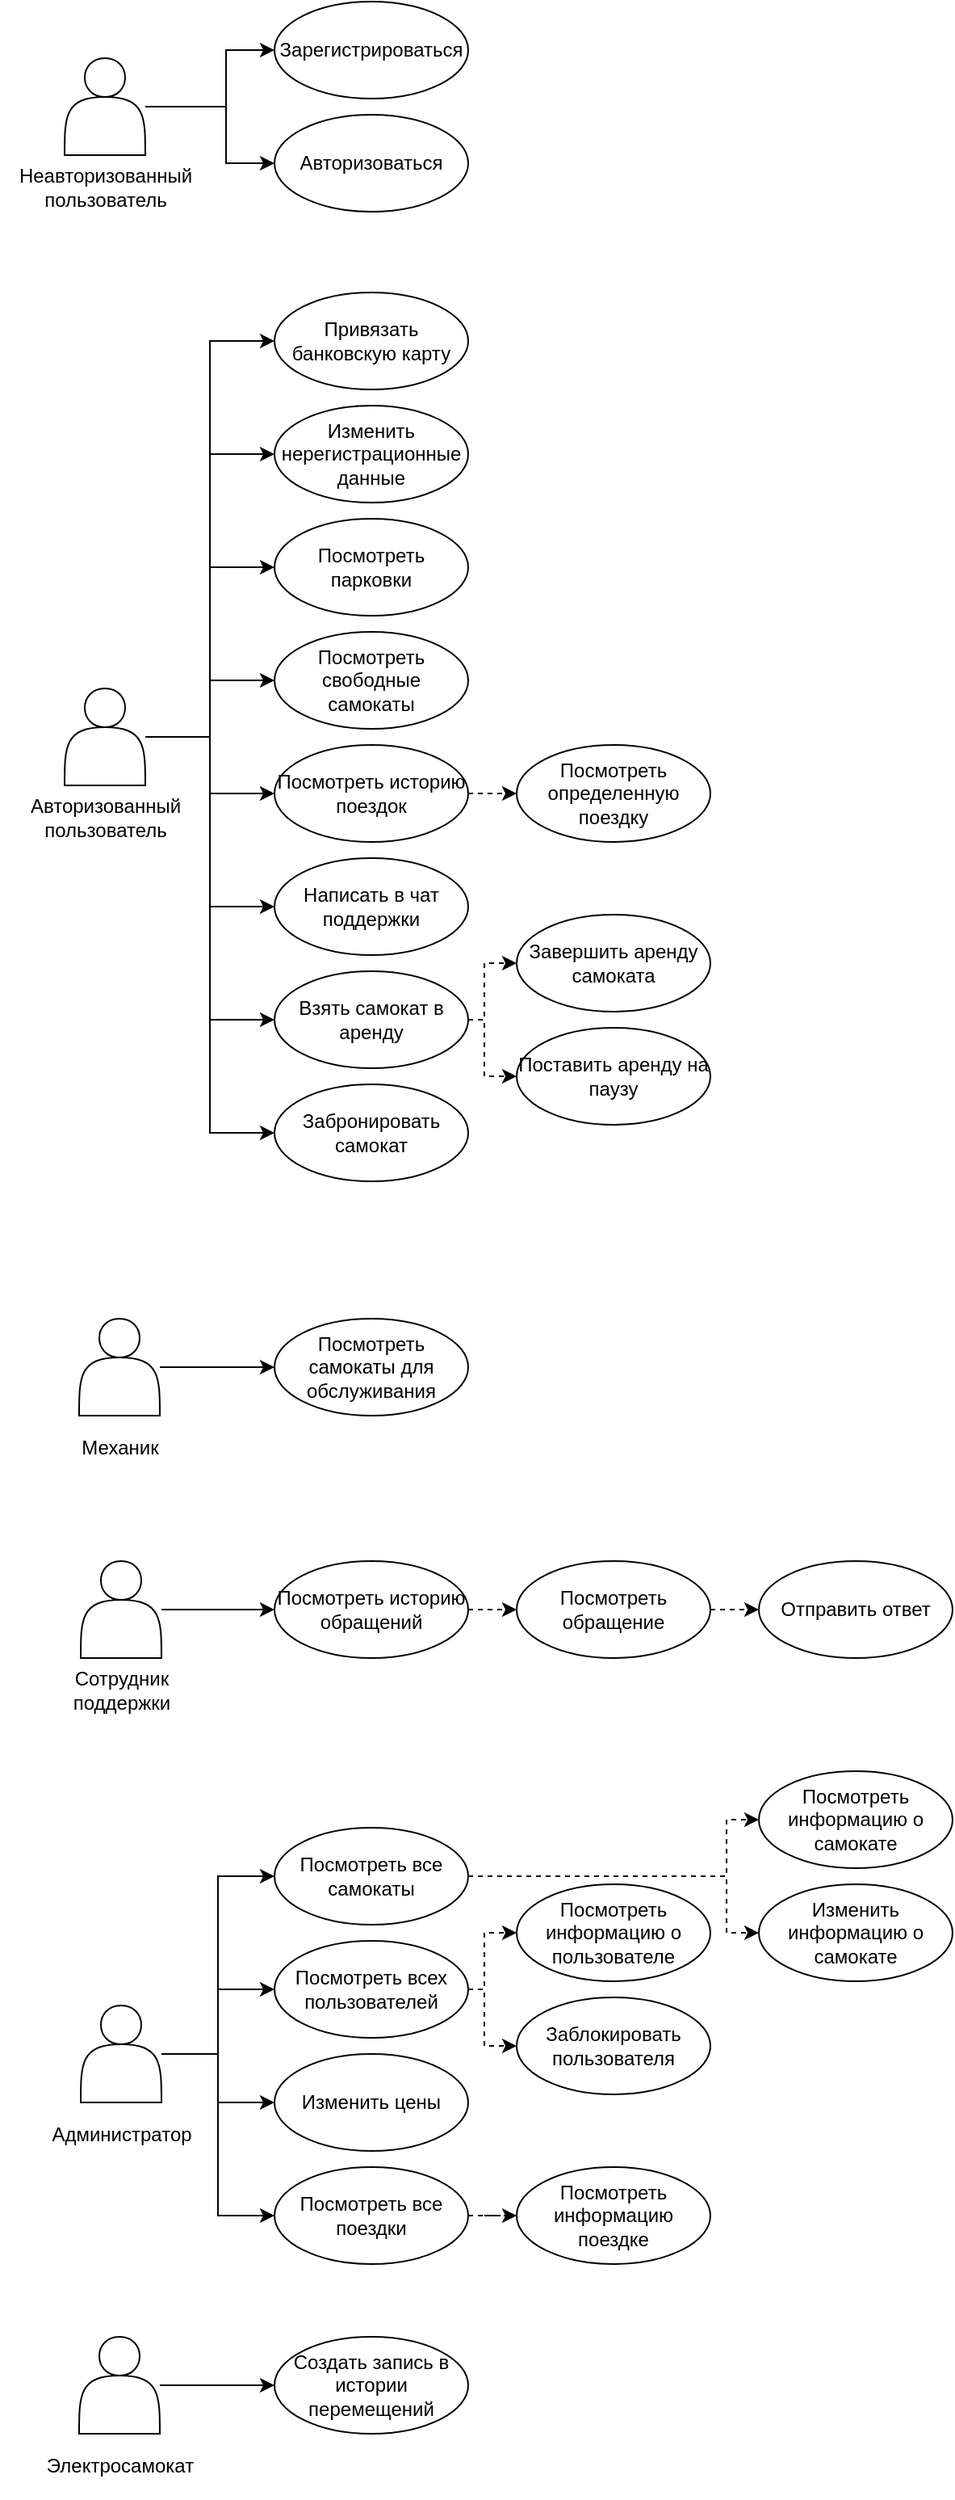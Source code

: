 <mxfile version="21.1.5" type="device">
  <diagram name="Страница 1" id="sC1vlXsgD7HMDIOW7rTh">
    <mxGraphModel dx="1242" dy="795" grid="1" gridSize="10" guides="1" tooltips="1" connect="1" arrows="1" fold="1" page="1" pageScale="1" pageWidth="827" pageHeight="1169" math="0" shadow="0">
      <root>
        <mxCell id="0" />
        <mxCell id="1" parent="0" />
        <mxCell id="RzFVJwVaNX9K7hLxJ5v1-6" style="edgeStyle=orthogonalEdgeStyle;rounded=0;orthogonalLoop=1;jettySize=auto;html=1;entryX=0;entryY=0.5;entryDx=0;entryDy=0;" parent="1" source="RzFVJwVaNX9K7hLxJ5v1-1" target="RzFVJwVaNX9K7hLxJ5v1-3" edge="1">
          <mxGeometry relative="1" as="geometry">
            <Array as="points">
              <mxPoint x="480" y="210" />
              <mxPoint x="480" y="175" />
            </Array>
          </mxGeometry>
        </mxCell>
        <mxCell id="RzFVJwVaNX9K7hLxJ5v1-7" style="edgeStyle=orthogonalEdgeStyle;rounded=0;orthogonalLoop=1;jettySize=auto;html=1;entryX=0;entryY=0.5;entryDx=0;entryDy=0;" parent="1" source="RzFVJwVaNX9K7hLxJ5v1-1" target="RzFVJwVaNX9K7hLxJ5v1-4" edge="1">
          <mxGeometry relative="1" as="geometry">
            <Array as="points">
              <mxPoint x="480" y="210" />
              <mxPoint x="480" y="245" />
            </Array>
          </mxGeometry>
        </mxCell>
        <mxCell id="RzFVJwVaNX9K7hLxJ5v1-3" value="Зарегистрироваться" style="ellipse;whiteSpace=wrap;html=1;" parent="1" vertex="1">
          <mxGeometry x="510" y="145" width="120" height="60" as="geometry" />
        </mxCell>
        <mxCell id="RzFVJwVaNX9K7hLxJ5v1-4" value="Авторизоваться" style="ellipse;whiteSpace=wrap;html=1;" parent="1" vertex="1">
          <mxGeometry x="510" y="215" width="120" height="60" as="geometry" />
        </mxCell>
        <mxCell id="RzFVJwVaNX9K7hLxJ5v1-9" value="" style="group" parent="1" vertex="1" connectable="0">
          <mxGeometry x="340" y="180" width="130" height="100" as="geometry" />
        </mxCell>
        <mxCell id="RzFVJwVaNX9K7hLxJ5v1-1" value="" style="shape=actor;whiteSpace=wrap;html=1;" parent="RzFVJwVaNX9K7hLxJ5v1-9" vertex="1">
          <mxGeometry x="40" width="50" height="60" as="geometry" />
        </mxCell>
        <mxCell id="RzFVJwVaNX9K7hLxJ5v1-2" value="Неавторизованный&lt;br&gt;пользователь" style="text;html=1;align=center;verticalAlign=middle;resizable=0;points=[];autosize=1;strokeColor=none;fillColor=none;" parent="RzFVJwVaNX9K7hLxJ5v1-9" vertex="1">
          <mxGeometry y="60" width="130" height="40" as="geometry" />
        </mxCell>
        <mxCell id="RzFVJwVaNX9K7hLxJ5v1-10" value="" style="group" parent="1" vertex="1" connectable="0">
          <mxGeometry x="340" y="570" width="130" height="100" as="geometry" />
        </mxCell>
        <mxCell id="RzFVJwVaNX9K7hLxJ5v1-11" value="" style="shape=actor;whiteSpace=wrap;html=1;" parent="RzFVJwVaNX9K7hLxJ5v1-10" vertex="1">
          <mxGeometry x="40" width="50" height="60" as="geometry" />
        </mxCell>
        <mxCell id="RzFVJwVaNX9K7hLxJ5v1-12" value="Авторизованный&lt;br&gt;пользователь" style="text;html=1;align=center;verticalAlign=middle;resizable=0;points=[];autosize=1;strokeColor=none;fillColor=none;" parent="RzFVJwVaNX9K7hLxJ5v1-10" vertex="1">
          <mxGeometry x="5" y="60" width="120" height="40" as="geometry" />
        </mxCell>
        <mxCell id="RzFVJwVaNX9K7hLxJ5v1-25" value="" style="group" parent="1" vertex="1" connectable="0">
          <mxGeometry x="510" y="325" width="270" height="550" as="geometry" />
        </mxCell>
        <mxCell id="RzFVJwVaNX9K7hLxJ5v1-13" value="Привязать банковскую карту" style="ellipse;whiteSpace=wrap;html=1;" parent="RzFVJwVaNX9K7hLxJ5v1-25" vertex="1">
          <mxGeometry width="120" height="60" as="geometry" />
        </mxCell>
        <mxCell id="RzFVJwVaNX9K7hLxJ5v1-14" value="Изменить нерегистрационные данные" style="ellipse;whiteSpace=wrap;html=1;" parent="RzFVJwVaNX9K7hLxJ5v1-25" vertex="1">
          <mxGeometry y="70" width="120" height="60" as="geometry" />
        </mxCell>
        <mxCell id="RzFVJwVaNX9K7hLxJ5v1-15" value="Посмотреть парковки" style="ellipse;whiteSpace=wrap;html=1;" parent="RzFVJwVaNX9K7hLxJ5v1-25" vertex="1">
          <mxGeometry y="140" width="120" height="60" as="geometry" />
        </mxCell>
        <mxCell id="RzFVJwVaNX9K7hLxJ5v1-16" value="Посмотреть свободные самокаты" style="ellipse;whiteSpace=wrap;html=1;" parent="RzFVJwVaNX9K7hLxJ5v1-25" vertex="1">
          <mxGeometry y="210" width="120" height="60" as="geometry" />
        </mxCell>
        <mxCell id="RzFVJwVaNX9K7hLxJ5v1-34" style="edgeStyle=orthogonalEdgeStyle;rounded=0;orthogonalLoop=1;jettySize=auto;html=1;exitX=1;exitY=0.5;exitDx=0;exitDy=0;entryX=0;entryY=0.5;entryDx=0;entryDy=0;dashed=1;" parent="RzFVJwVaNX9K7hLxJ5v1-25" source="RzFVJwVaNX9K7hLxJ5v1-17" target="RzFVJwVaNX9K7hLxJ5v1-18" edge="1">
          <mxGeometry relative="1" as="geometry" />
        </mxCell>
        <mxCell id="RzFVJwVaNX9K7hLxJ5v1-17" value="Посмотреть историю поездок" style="ellipse;whiteSpace=wrap;html=1;" parent="RzFVJwVaNX9K7hLxJ5v1-25" vertex="1">
          <mxGeometry y="280" width="120" height="60" as="geometry" />
        </mxCell>
        <mxCell id="RzFVJwVaNX9K7hLxJ5v1-18" value="Посмотреть определенную поездку" style="ellipse;whiteSpace=wrap;html=1;" parent="RzFVJwVaNX9K7hLxJ5v1-25" vertex="1">
          <mxGeometry x="150" y="280" width="120" height="60" as="geometry" />
        </mxCell>
        <mxCell id="RzFVJwVaNX9K7hLxJ5v1-19" value="Написать в чат поддержки" style="ellipse;whiteSpace=wrap;html=1;" parent="RzFVJwVaNX9K7hLxJ5v1-25" vertex="1">
          <mxGeometry y="350" width="120" height="60" as="geometry" />
        </mxCell>
        <mxCell id="RzFVJwVaNX9K7hLxJ5v1-35" style="edgeStyle=orthogonalEdgeStyle;rounded=0;orthogonalLoop=1;jettySize=auto;html=1;entryX=0;entryY=0.5;entryDx=0;entryDy=0;dashed=1;" parent="RzFVJwVaNX9K7hLxJ5v1-25" source="RzFVJwVaNX9K7hLxJ5v1-20" target="RzFVJwVaNX9K7hLxJ5v1-21" edge="1">
          <mxGeometry relative="1" as="geometry">
            <Array as="points">
              <mxPoint x="130" y="450" />
              <mxPoint x="130" y="415" />
            </Array>
          </mxGeometry>
        </mxCell>
        <mxCell id="RzFVJwVaNX9K7hLxJ5v1-36" style="edgeStyle=orthogonalEdgeStyle;rounded=0;orthogonalLoop=1;jettySize=auto;html=1;entryX=0;entryY=0.5;entryDx=0;entryDy=0;dashed=1;" parent="RzFVJwVaNX9K7hLxJ5v1-25" source="RzFVJwVaNX9K7hLxJ5v1-20" target="RzFVJwVaNX9K7hLxJ5v1-22" edge="1">
          <mxGeometry relative="1" as="geometry">
            <Array as="points">
              <mxPoint x="130" y="450" />
              <mxPoint x="130" y="485" />
            </Array>
          </mxGeometry>
        </mxCell>
        <mxCell id="RzFVJwVaNX9K7hLxJ5v1-20" value="Взять самокат в аренду" style="ellipse;whiteSpace=wrap;html=1;" parent="RzFVJwVaNX9K7hLxJ5v1-25" vertex="1">
          <mxGeometry y="420" width="120" height="60" as="geometry" />
        </mxCell>
        <mxCell id="RzFVJwVaNX9K7hLxJ5v1-21" value="Завершить аренду самоката" style="ellipse;whiteSpace=wrap;html=1;" parent="RzFVJwVaNX9K7hLxJ5v1-25" vertex="1">
          <mxGeometry x="150" y="385" width="120" height="60" as="geometry" />
        </mxCell>
        <mxCell id="RzFVJwVaNX9K7hLxJ5v1-22" value="Поставить аренду на паузу" style="ellipse;whiteSpace=wrap;html=1;" parent="RzFVJwVaNX9K7hLxJ5v1-25" vertex="1">
          <mxGeometry x="150" y="455" width="120" height="60" as="geometry" />
        </mxCell>
        <mxCell id="RzFVJwVaNX9K7hLxJ5v1-24" value="Забронировать самокат" style="ellipse;whiteSpace=wrap;html=1;" parent="RzFVJwVaNX9K7hLxJ5v1-25" vertex="1">
          <mxGeometry y="490" width="120" height="60" as="geometry" />
        </mxCell>
        <mxCell id="RzFVJwVaNX9K7hLxJ5v1-26" style="edgeStyle=orthogonalEdgeStyle;rounded=0;orthogonalLoop=1;jettySize=auto;html=1;entryX=0;entryY=0.5;entryDx=0;entryDy=0;" parent="1" source="RzFVJwVaNX9K7hLxJ5v1-11" target="RzFVJwVaNX9K7hLxJ5v1-13" edge="1">
          <mxGeometry relative="1" as="geometry" />
        </mxCell>
        <mxCell id="RzFVJwVaNX9K7hLxJ5v1-27" style="edgeStyle=orthogonalEdgeStyle;rounded=0;orthogonalLoop=1;jettySize=auto;html=1;entryX=0;entryY=0.5;entryDx=0;entryDy=0;" parent="1" source="RzFVJwVaNX9K7hLxJ5v1-11" target="RzFVJwVaNX9K7hLxJ5v1-14" edge="1">
          <mxGeometry relative="1" as="geometry" />
        </mxCell>
        <mxCell id="RzFVJwVaNX9K7hLxJ5v1-28" style="edgeStyle=orthogonalEdgeStyle;rounded=0;orthogonalLoop=1;jettySize=auto;html=1;entryX=0;entryY=0.5;entryDx=0;entryDy=0;" parent="1" source="RzFVJwVaNX9K7hLxJ5v1-11" target="RzFVJwVaNX9K7hLxJ5v1-15" edge="1">
          <mxGeometry relative="1" as="geometry" />
        </mxCell>
        <mxCell id="RzFVJwVaNX9K7hLxJ5v1-29" style="edgeStyle=orthogonalEdgeStyle;rounded=0;orthogonalLoop=1;jettySize=auto;html=1;entryX=0;entryY=0.5;entryDx=0;entryDy=0;" parent="1" source="RzFVJwVaNX9K7hLxJ5v1-11" target="RzFVJwVaNX9K7hLxJ5v1-16" edge="1">
          <mxGeometry relative="1" as="geometry" />
        </mxCell>
        <mxCell id="RzFVJwVaNX9K7hLxJ5v1-30" style="edgeStyle=orthogonalEdgeStyle;rounded=0;orthogonalLoop=1;jettySize=auto;html=1;entryX=0;entryY=0.5;entryDx=0;entryDy=0;" parent="1" source="RzFVJwVaNX9K7hLxJ5v1-11" target="RzFVJwVaNX9K7hLxJ5v1-17" edge="1">
          <mxGeometry relative="1" as="geometry" />
        </mxCell>
        <mxCell id="RzFVJwVaNX9K7hLxJ5v1-31" style="edgeStyle=orthogonalEdgeStyle;rounded=0;orthogonalLoop=1;jettySize=auto;html=1;entryX=0;entryY=0.5;entryDx=0;entryDy=0;" parent="1" source="RzFVJwVaNX9K7hLxJ5v1-11" target="RzFVJwVaNX9K7hLxJ5v1-19" edge="1">
          <mxGeometry relative="1" as="geometry" />
        </mxCell>
        <mxCell id="RzFVJwVaNX9K7hLxJ5v1-32" style="edgeStyle=orthogonalEdgeStyle;rounded=0;orthogonalLoop=1;jettySize=auto;html=1;entryX=0;entryY=0.5;entryDx=0;entryDy=0;" parent="1" source="RzFVJwVaNX9K7hLxJ5v1-11" target="RzFVJwVaNX9K7hLxJ5v1-20" edge="1">
          <mxGeometry relative="1" as="geometry" />
        </mxCell>
        <mxCell id="RzFVJwVaNX9K7hLxJ5v1-33" style="edgeStyle=orthogonalEdgeStyle;rounded=0;orthogonalLoop=1;jettySize=auto;html=1;entryX=0;entryY=0.5;entryDx=0;entryDy=0;" parent="1" source="RzFVJwVaNX9K7hLxJ5v1-11" target="RzFVJwVaNX9K7hLxJ5v1-24" edge="1">
          <mxGeometry relative="1" as="geometry" />
        </mxCell>
        <mxCell id="RzFVJwVaNX9K7hLxJ5v1-37" value="" style="group" parent="1" vertex="1" connectable="0">
          <mxGeometry x="349" y="960" width="130" height="100" as="geometry" />
        </mxCell>
        <mxCell id="RzFVJwVaNX9K7hLxJ5v1-38" value="" style="shape=actor;whiteSpace=wrap;html=1;" parent="RzFVJwVaNX9K7hLxJ5v1-37" vertex="1">
          <mxGeometry x="40" width="50" height="60" as="geometry" />
        </mxCell>
        <mxCell id="RzFVJwVaNX9K7hLxJ5v1-39" value="Механик" style="text;html=1;align=center;verticalAlign=middle;resizable=0;points=[];autosize=1;strokeColor=none;fillColor=none;" parent="RzFVJwVaNX9K7hLxJ5v1-37" vertex="1">
          <mxGeometry x="30" y="65" width="70" height="30" as="geometry" />
        </mxCell>
        <mxCell id="RzFVJwVaNX9K7hLxJ5v1-40" value="Посмотреть самокаты для обслуживания" style="ellipse;whiteSpace=wrap;html=1;" parent="1" vertex="1">
          <mxGeometry x="510" y="960" width="120" height="60" as="geometry" />
        </mxCell>
        <mxCell id="RzFVJwVaNX9K7hLxJ5v1-42" style="edgeStyle=orthogonalEdgeStyle;rounded=0;orthogonalLoop=1;jettySize=auto;html=1;entryX=0;entryY=0.5;entryDx=0;entryDy=0;" parent="1" source="RzFVJwVaNX9K7hLxJ5v1-38" target="RzFVJwVaNX9K7hLxJ5v1-40" edge="1">
          <mxGeometry relative="1" as="geometry" />
        </mxCell>
        <mxCell id="RzFVJwVaNX9K7hLxJ5v1-44" value="" style="group" parent="1" vertex="1" connectable="0">
          <mxGeometry x="350" y="1110" width="140" height="100" as="geometry" />
        </mxCell>
        <mxCell id="RzFVJwVaNX9K7hLxJ5v1-45" value="" style="shape=actor;whiteSpace=wrap;html=1;" parent="RzFVJwVaNX9K7hLxJ5v1-44" vertex="1">
          <mxGeometry x="40" width="50" height="60" as="geometry" />
        </mxCell>
        <mxCell id="RzFVJwVaNX9K7hLxJ5v1-46" value="Сотрудник&lt;br&gt;поддержки" style="text;html=1;align=center;verticalAlign=middle;resizable=0;points=[];autosize=1;strokeColor=none;fillColor=none;" parent="RzFVJwVaNX9K7hLxJ5v1-44" vertex="1">
          <mxGeometry x="20" y="60" width="90" height="40" as="geometry" />
        </mxCell>
        <mxCell id="RzFVJwVaNX9K7hLxJ5v1-51" style="edgeStyle=orthogonalEdgeStyle;rounded=0;orthogonalLoop=1;jettySize=auto;html=1;exitX=1;exitY=0.5;exitDx=0;exitDy=0;entryX=0;entryY=0.5;entryDx=0;entryDy=0;dashed=1;" parent="1" source="RzFVJwVaNX9K7hLxJ5v1-47" target="RzFVJwVaNX9K7hLxJ5v1-48" edge="1">
          <mxGeometry relative="1" as="geometry" />
        </mxCell>
        <mxCell id="RzFVJwVaNX9K7hLxJ5v1-47" value="Посмотреть историю обращений" style="ellipse;whiteSpace=wrap;html=1;" parent="1" vertex="1">
          <mxGeometry x="510" y="1110" width="120" height="60" as="geometry" />
        </mxCell>
        <mxCell id="RzFVJwVaNX9K7hLxJ5v1-52" style="edgeStyle=orthogonalEdgeStyle;rounded=0;orthogonalLoop=1;jettySize=auto;html=1;exitX=1;exitY=0.5;exitDx=0;exitDy=0;entryX=0;entryY=0.5;entryDx=0;entryDy=0;dashed=1;" parent="1" source="RzFVJwVaNX9K7hLxJ5v1-48" target="RzFVJwVaNX9K7hLxJ5v1-49" edge="1">
          <mxGeometry relative="1" as="geometry" />
        </mxCell>
        <mxCell id="RzFVJwVaNX9K7hLxJ5v1-48" value="Посмотреть обращение" style="ellipse;whiteSpace=wrap;html=1;" parent="1" vertex="1">
          <mxGeometry x="660" y="1110" width="120" height="60" as="geometry" />
        </mxCell>
        <mxCell id="RzFVJwVaNX9K7hLxJ5v1-49" value="Отправить ответ" style="ellipse;whiteSpace=wrap;html=1;" parent="1" vertex="1">
          <mxGeometry x="810" y="1110" width="120" height="60" as="geometry" />
        </mxCell>
        <mxCell id="RzFVJwVaNX9K7hLxJ5v1-50" style="edgeStyle=orthogonalEdgeStyle;rounded=0;orthogonalLoop=1;jettySize=auto;html=1;entryX=0;entryY=0.5;entryDx=0;entryDy=0;" parent="1" source="RzFVJwVaNX9K7hLxJ5v1-45" target="RzFVJwVaNX9K7hLxJ5v1-47" edge="1">
          <mxGeometry relative="1" as="geometry" />
        </mxCell>
        <mxCell id="RzFVJwVaNX9K7hLxJ5v1-53" value="" style="group" parent="1" vertex="1" connectable="0">
          <mxGeometry x="350" y="1385" width="140" height="100" as="geometry" />
        </mxCell>
        <mxCell id="RzFVJwVaNX9K7hLxJ5v1-54" value="" style="shape=actor;whiteSpace=wrap;html=1;" parent="RzFVJwVaNX9K7hLxJ5v1-53" vertex="1">
          <mxGeometry x="40" width="50" height="60" as="geometry" />
        </mxCell>
        <mxCell id="RzFVJwVaNX9K7hLxJ5v1-55" value="Администратор" style="text;html=1;align=center;verticalAlign=middle;resizable=0;points=[];autosize=1;strokeColor=none;fillColor=none;" parent="RzFVJwVaNX9K7hLxJ5v1-53" vertex="1">
          <mxGeometry x="10" y="65" width="110" height="30" as="geometry" />
        </mxCell>
        <mxCell id="RzFVJwVaNX9K7hLxJ5v1-76" style="edgeStyle=orthogonalEdgeStyle;rounded=0;orthogonalLoop=1;jettySize=auto;html=1;entryX=0;entryY=0.5;entryDx=0;entryDy=0;dashed=1;" parent="1" source="RzFVJwVaNX9K7hLxJ5v1-56" target="RzFVJwVaNX9K7hLxJ5v1-73" edge="1">
          <mxGeometry relative="1" as="geometry">
            <Array as="points">
              <mxPoint x="790" y="1305" />
              <mxPoint x="790" y="1270" />
            </Array>
          </mxGeometry>
        </mxCell>
        <mxCell id="RzFVJwVaNX9K7hLxJ5v1-77" style="edgeStyle=orthogonalEdgeStyle;rounded=0;orthogonalLoop=1;jettySize=auto;html=1;entryX=0;entryY=0.5;entryDx=0;entryDy=0;dashed=1;" parent="1" source="RzFVJwVaNX9K7hLxJ5v1-56" target="RzFVJwVaNX9K7hLxJ5v1-74" edge="1">
          <mxGeometry relative="1" as="geometry">
            <Array as="points">
              <mxPoint x="790" y="1305" />
              <mxPoint x="790" y="1340" />
            </Array>
          </mxGeometry>
        </mxCell>
        <mxCell id="RzFVJwVaNX9K7hLxJ5v1-56" value="Посмотреть все самокаты" style="ellipse;whiteSpace=wrap;html=1;" parent="1" vertex="1">
          <mxGeometry x="510" y="1275" width="120" height="60" as="geometry" />
        </mxCell>
        <mxCell id="RzFVJwVaNX9K7hLxJ5v1-71" style="edgeStyle=orthogonalEdgeStyle;rounded=0;orthogonalLoop=1;jettySize=auto;html=1;entryX=0;entryY=0.5;entryDx=0;entryDy=0;dashed=1;" parent="1" source="RzFVJwVaNX9K7hLxJ5v1-57" target="RzFVJwVaNX9K7hLxJ5v1-69" edge="1">
          <mxGeometry relative="1" as="geometry">
            <Array as="points">
              <mxPoint x="640" y="1375" />
              <mxPoint x="640" y="1340" />
            </Array>
          </mxGeometry>
        </mxCell>
        <mxCell id="RzFVJwVaNX9K7hLxJ5v1-72" style="edgeStyle=orthogonalEdgeStyle;rounded=0;orthogonalLoop=1;jettySize=auto;html=1;entryX=0;entryY=0.5;entryDx=0;entryDy=0;dashed=1;" parent="1" source="RzFVJwVaNX9K7hLxJ5v1-57" target="RzFVJwVaNX9K7hLxJ5v1-70" edge="1">
          <mxGeometry relative="1" as="geometry">
            <Array as="points">
              <mxPoint x="640" y="1375" />
              <mxPoint x="640" y="1410" />
            </Array>
          </mxGeometry>
        </mxCell>
        <mxCell id="RzFVJwVaNX9K7hLxJ5v1-57" value="Посмотреть всех пользователей" style="ellipse;whiteSpace=wrap;html=1;" parent="1" vertex="1">
          <mxGeometry x="510" y="1345" width="120" height="60" as="geometry" />
        </mxCell>
        <mxCell id="RzFVJwVaNX9K7hLxJ5v1-58" value="Изменить цены" style="ellipse;whiteSpace=wrap;html=1;" parent="1" vertex="1">
          <mxGeometry x="510" y="1415" width="120" height="60" as="geometry" />
        </mxCell>
        <mxCell id="RzFVJwVaNX9K7hLxJ5v1-61" value="Посмотреть информацию поездке" style="ellipse;whiteSpace=wrap;html=1;" parent="1" vertex="1">
          <mxGeometry x="660" y="1485" width="120" height="60" as="geometry" />
        </mxCell>
        <mxCell id="RzFVJwVaNX9K7hLxJ5v1-63" style="edgeStyle=orthogonalEdgeStyle;rounded=0;orthogonalLoop=1;jettySize=auto;html=1;entryX=0;entryY=0.5;entryDx=0;entryDy=0;dashed=1;" parent="1" source="RzFVJwVaNX9K7hLxJ5v1-62" target="RzFVJwVaNX9K7hLxJ5v1-61" edge="1">
          <mxGeometry relative="1" as="geometry" />
        </mxCell>
        <mxCell id="RzFVJwVaNX9K7hLxJ5v1-62" value="Посмотреть все поездки" style="ellipse;whiteSpace=wrap;html=1;" parent="1" vertex="1">
          <mxGeometry x="510" y="1485" width="120" height="60" as="geometry" />
        </mxCell>
        <mxCell id="RzFVJwVaNX9K7hLxJ5v1-64" style="edgeStyle=orthogonalEdgeStyle;rounded=0;orthogonalLoop=1;jettySize=auto;html=1;entryX=0;entryY=0.5;entryDx=0;entryDy=0;" parent="1" source="RzFVJwVaNX9K7hLxJ5v1-54" target="RzFVJwVaNX9K7hLxJ5v1-56" edge="1">
          <mxGeometry relative="1" as="geometry" />
        </mxCell>
        <mxCell id="RzFVJwVaNX9K7hLxJ5v1-65" style="edgeStyle=orthogonalEdgeStyle;rounded=0;orthogonalLoop=1;jettySize=auto;html=1;entryX=0;entryY=0.5;entryDx=0;entryDy=0;" parent="1" source="RzFVJwVaNX9K7hLxJ5v1-54" target="RzFVJwVaNX9K7hLxJ5v1-57" edge="1">
          <mxGeometry relative="1" as="geometry" />
        </mxCell>
        <mxCell id="RzFVJwVaNX9K7hLxJ5v1-66" style="edgeStyle=orthogonalEdgeStyle;rounded=0;orthogonalLoop=1;jettySize=auto;html=1;entryX=0;entryY=0.5;entryDx=0;entryDy=0;" parent="1" source="RzFVJwVaNX9K7hLxJ5v1-54" target="RzFVJwVaNX9K7hLxJ5v1-58" edge="1">
          <mxGeometry relative="1" as="geometry" />
        </mxCell>
        <mxCell id="RzFVJwVaNX9K7hLxJ5v1-67" style="edgeStyle=orthogonalEdgeStyle;rounded=0;orthogonalLoop=1;jettySize=auto;html=1;entryX=0;entryY=0.5;entryDx=0;entryDy=0;" parent="1" source="RzFVJwVaNX9K7hLxJ5v1-54" target="RzFVJwVaNX9K7hLxJ5v1-62" edge="1">
          <mxGeometry relative="1" as="geometry" />
        </mxCell>
        <mxCell id="RzFVJwVaNX9K7hLxJ5v1-69" value="Посмотреть информацию о пользователе" style="ellipse;whiteSpace=wrap;html=1;" parent="1" vertex="1">
          <mxGeometry x="660" y="1310" width="120" height="60" as="geometry" />
        </mxCell>
        <mxCell id="RzFVJwVaNX9K7hLxJ5v1-70" value="Заблокировать пользователя" style="ellipse;whiteSpace=wrap;html=1;" parent="1" vertex="1">
          <mxGeometry x="660" y="1380" width="120" height="60" as="geometry" />
        </mxCell>
        <mxCell id="RzFVJwVaNX9K7hLxJ5v1-73" value="Посмотреть информацию о самокате" style="ellipse;whiteSpace=wrap;html=1;" parent="1" vertex="1">
          <mxGeometry x="810" y="1240" width="120" height="60" as="geometry" />
        </mxCell>
        <mxCell id="RzFVJwVaNX9K7hLxJ5v1-74" value="Изменить информацию о самокате" style="ellipse;whiteSpace=wrap;html=1;" parent="1" vertex="1">
          <mxGeometry x="810" y="1310" width="120" height="60" as="geometry" />
        </mxCell>
        <mxCell id="RzFVJwVaNX9K7hLxJ5v1-78" value="" style="group" parent="1" vertex="1" connectable="0">
          <mxGeometry x="349" y="1590" width="130" height="100" as="geometry" />
        </mxCell>
        <mxCell id="RzFVJwVaNX9K7hLxJ5v1-79" value="" style="shape=actor;whiteSpace=wrap;html=1;" parent="RzFVJwVaNX9K7hLxJ5v1-78" vertex="1">
          <mxGeometry x="40" width="50" height="60" as="geometry" />
        </mxCell>
        <mxCell id="RzFVJwVaNX9K7hLxJ5v1-80" value="Электросамокат" style="text;html=1;align=center;verticalAlign=middle;resizable=0;points=[];autosize=1;strokeColor=none;fillColor=none;" parent="RzFVJwVaNX9K7hLxJ5v1-78" vertex="1">
          <mxGeometry x="5" y="65" width="120" height="30" as="geometry" />
        </mxCell>
        <mxCell id="RzFVJwVaNX9K7hLxJ5v1-81" value="Создать запись в истории перемещений" style="ellipse;whiteSpace=wrap;html=1;" parent="1" vertex="1">
          <mxGeometry x="510" y="1590" width="120" height="60" as="geometry" />
        </mxCell>
        <mxCell id="RzFVJwVaNX9K7hLxJ5v1-82" style="edgeStyle=orthogonalEdgeStyle;rounded=0;orthogonalLoop=1;jettySize=auto;html=1;entryX=0;entryY=0.5;entryDx=0;entryDy=0;" parent="1" source="RzFVJwVaNX9K7hLxJ5v1-79" target="RzFVJwVaNX9K7hLxJ5v1-81" edge="1">
          <mxGeometry relative="1" as="geometry" />
        </mxCell>
      </root>
    </mxGraphModel>
  </diagram>
</mxfile>

